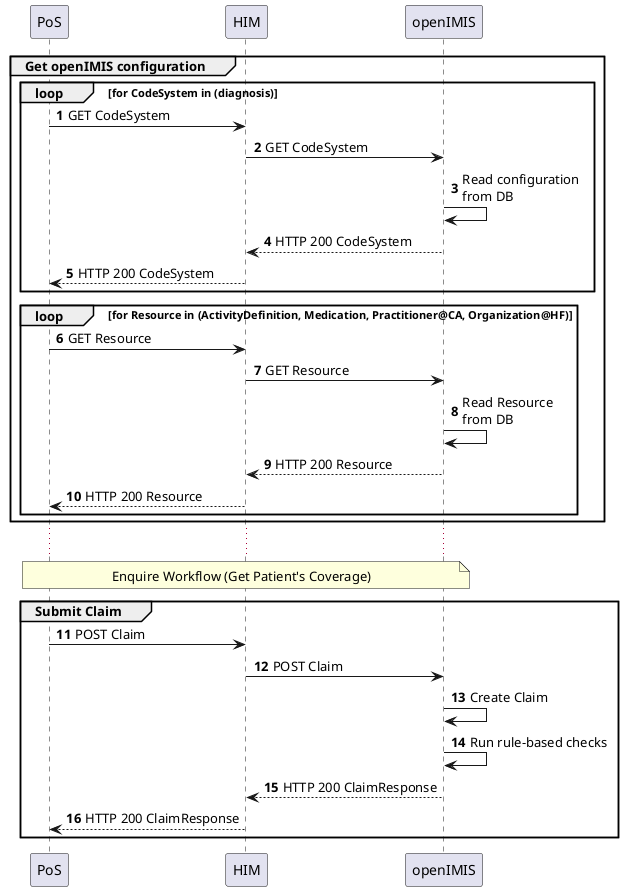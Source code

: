 @startuml Claiming
autonumber

participant "PoS" as pos
participant "HIM" as him
participant "openIMIS" as oi 

group Get openIMIS configuration
    loop for CodeSystem in (diagnosis)
        pos -> him: GET CodeSystem
        him -> oi: GET CodeSystem 
        oi -> oi: Read configuration \nfrom DB
        him <-- oi: HTTP 200 CodeSystem 
        pos <-- him: HTTP 200 CodeSystem 
    end 

    loop for Resource in (ActivityDefinition, Medication, Practitioner@CA, Organization@HF)
        pos -> him: GET Resource
        him -> oi: GET Resource 
        oi -> oi: Read Resource \nfrom DB
        him <-- oi: HTTP 200 Resource 
        pos <-- him: HTTP 200 Resource 
    end 
end

...

note across: Enquire Workflow (Get Patient's Coverage) 

group Submit Claim

    pos -> him: POST Claim
    him -> oi: POST Claim 
    oi -> oi: Create Claim
    oi -> oi: Run rule-based checks 
    him <-- oi: HTTP 200 ClaimResponse 
    pos <-- him: HTTP 200 ClaimResponse
    
end
@enduml